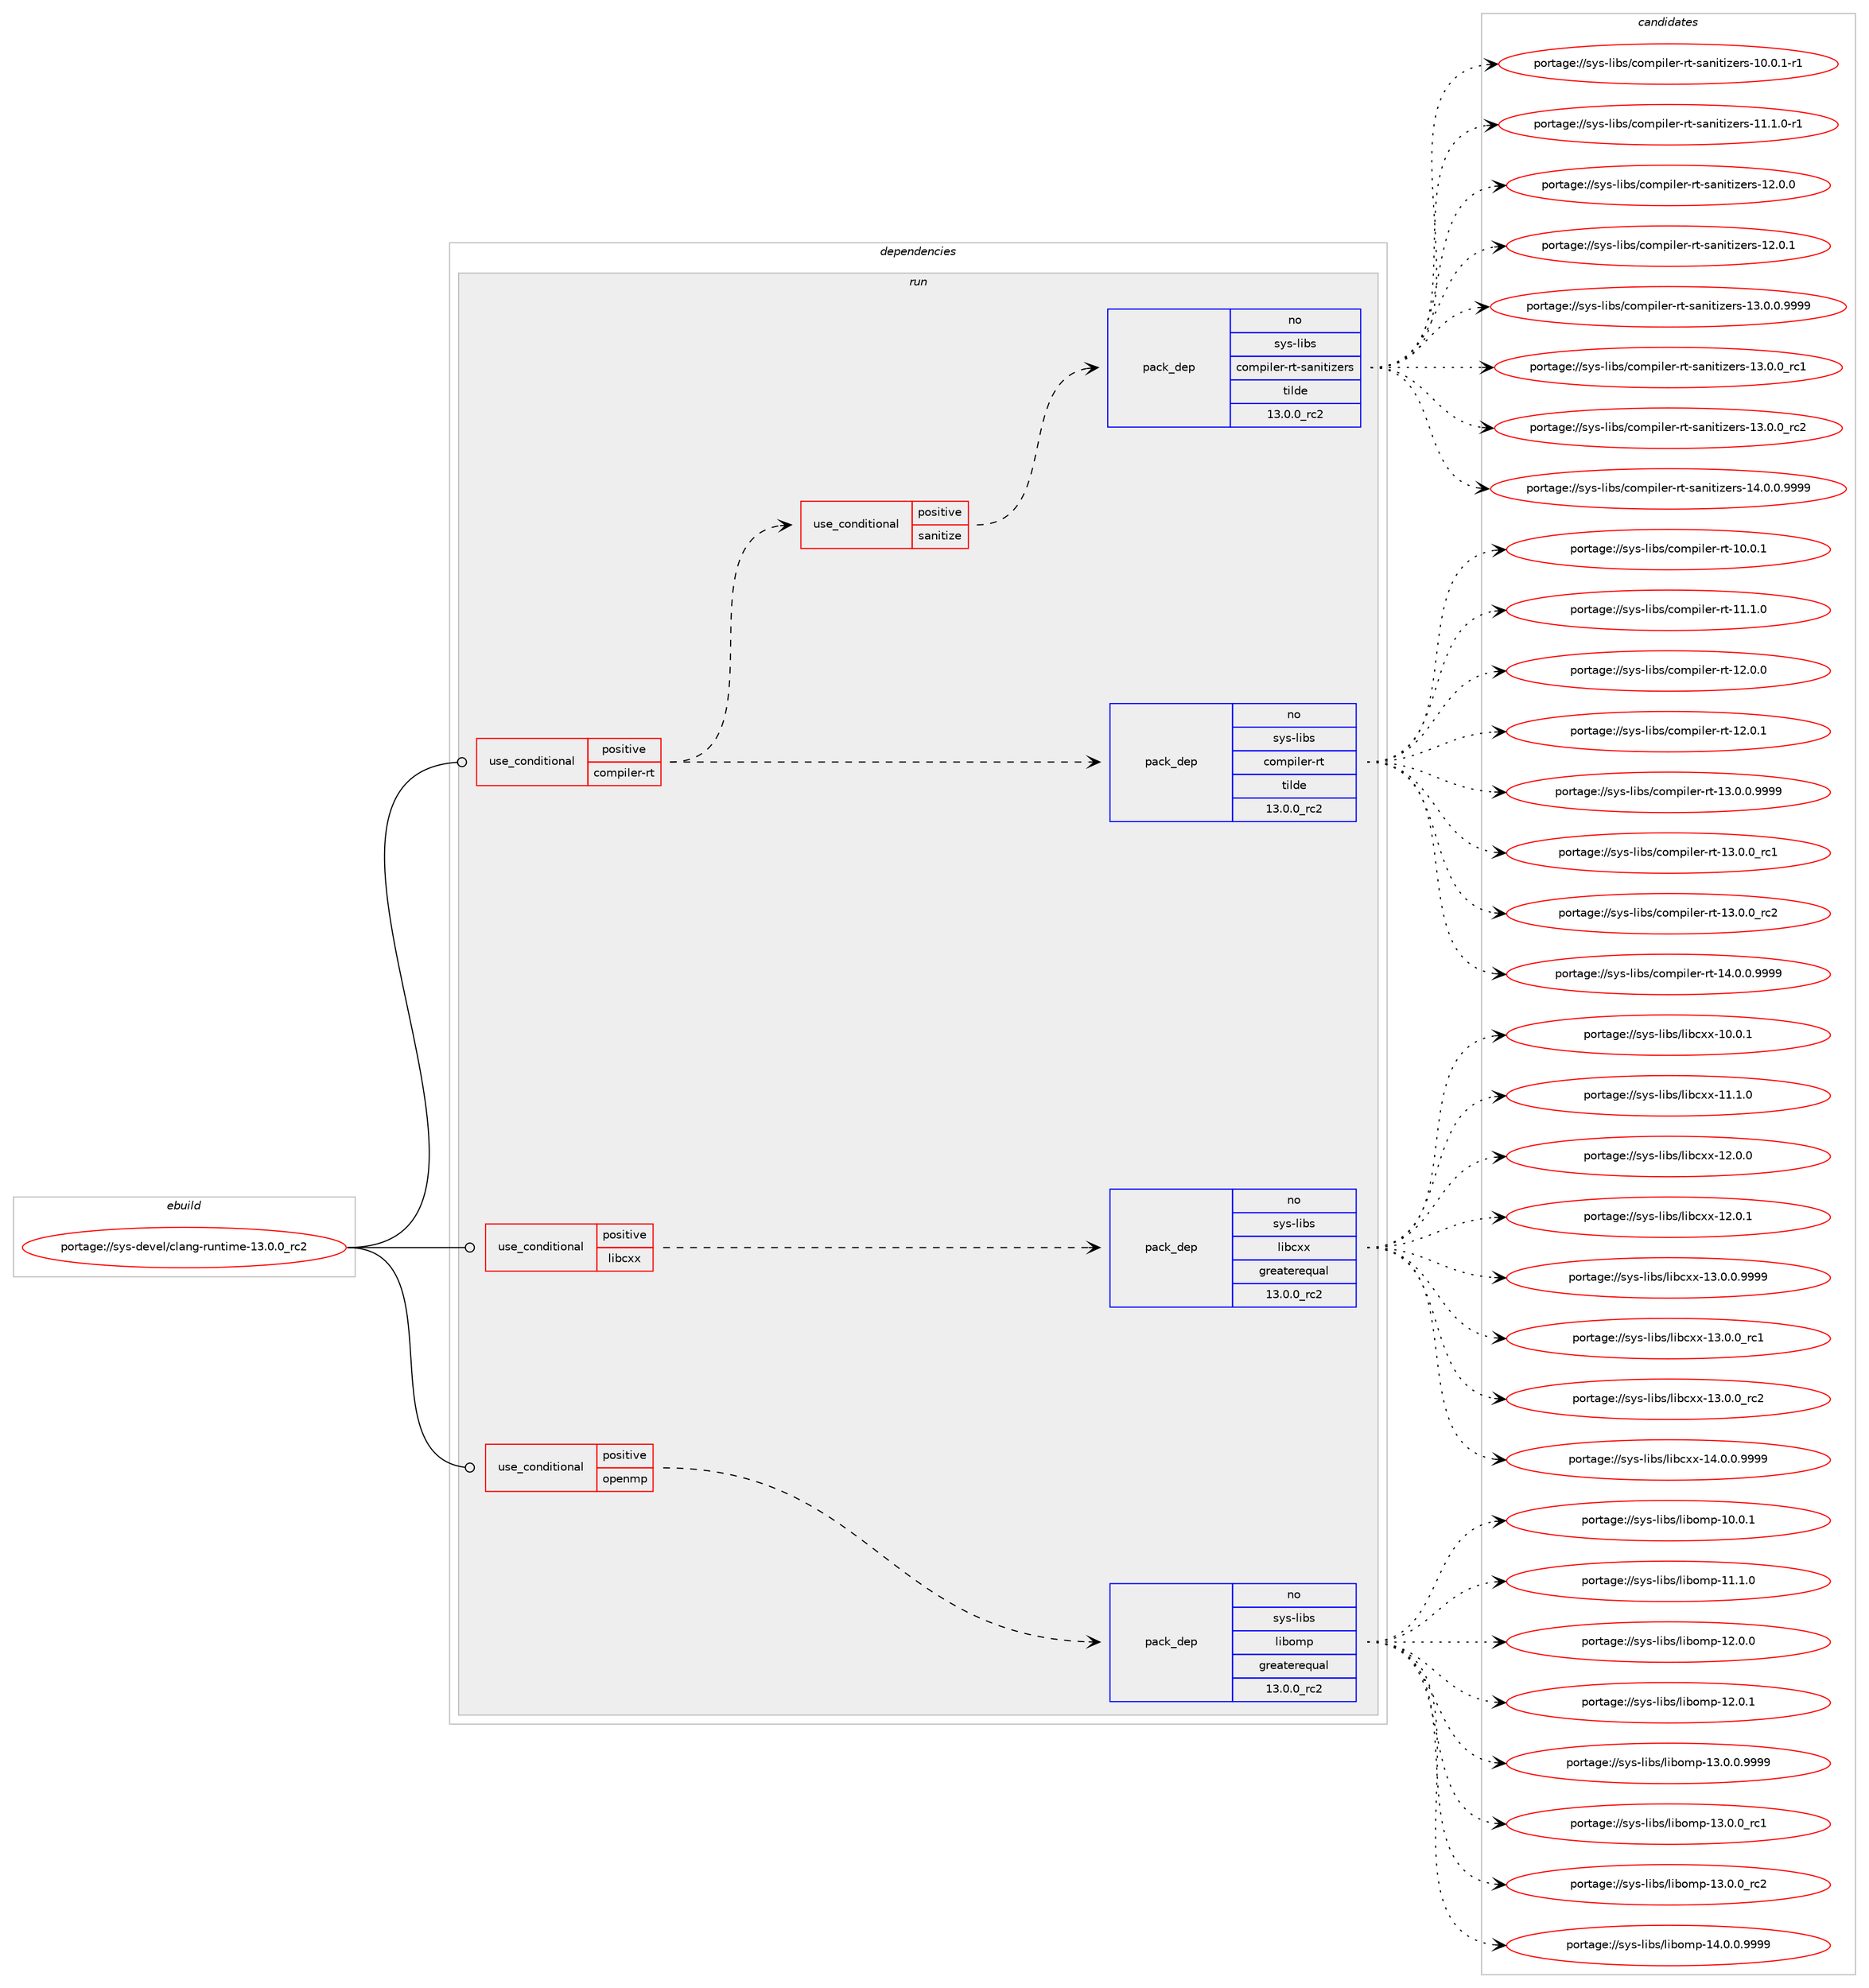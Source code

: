 digraph prolog {

# *************
# Graph options
# *************

newrank=true;
concentrate=true;
compound=true;
graph [rankdir=LR,fontname=Helvetica,fontsize=10,ranksep=1.5];#, ranksep=2.5, nodesep=0.2];
edge  [arrowhead=vee];
node  [fontname=Helvetica,fontsize=10];

# **********
# The ebuild
# **********

subgraph cluster_leftcol {
color=gray;
rank=same;
label=<<i>ebuild</i>>;
id [label="portage://sys-devel/clang-runtime-13.0.0_rc2", color=red, width=4, href="../sys-devel/clang-runtime-13.0.0_rc2.svg"];
}

# ****************
# The dependencies
# ****************

subgraph cluster_midcol {
color=gray;
label=<<i>dependencies</i>>;
subgraph cluster_compile {
fillcolor="#eeeeee";
style=filled;
label=<<i>compile</i>>;
}
subgraph cluster_compileandrun {
fillcolor="#eeeeee";
style=filled;
label=<<i>compile and run</i>>;
}
subgraph cluster_run {
fillcolor="#eeeeee";
style=filled;
label=<<i>run</i>>;
subgraph cond331 {
dependency590 [label=<<TABLE BORDER="0" CELLBORDER="1" CELLSPACING="0" CELLPADDING="4"><TR><TD ROWSPAN="3" CELLPADDING="10">use_conditional</TD></TR><TR><TD>positive</TD></TR><TR><TD>compiler-rt</TD></TR></TABLE>>, shape=none, color=red];
subgraph pack255 {
dependency591 [label=<<TABLE BORDER="0" CELLBORDER="1" CELLSPACING="0" CELLPADDING="4" WIDTH="220"><TR><TD ROWSPAN="6" CELLPADDING="30">pack_dep</TD></TR><TR><TD WIDTH="110">no</TD></TR><TR><TD>sys-libs</TD></TR><TR><TD>compiler-rt</TD></TR><TR><TD>tilde</TD></TR><TR><TD>13.0.0_rc2</TD></TR></TABLE>>, shape=none, color=blue];
}
dependency590:e -> dependency591:w [weight=20,style="dashed",arrowhead="vee"];
subgraph cond332 {
dependency592 [label=<<TABLE BORDER="0" CELLBORDER="1" CELLSPACING="0" CELLPADDING="4"><TR><TD ROWSPAN="3" CELLPADDING="10">use_conditional</TD></TR><TR><TD>positive</TD></TR><TR><TD>sanitize</TD></TR></TABLE>>, shape=none, color=red];
subgraph pack256 {
dependency593 [label=<<TABLE BORDER="0" CELLBORDER="1" CELLSPACING="0" CELLPADDING="4" WIDTH="220"><TR><TD ROWSPAN="6" CELLPADDING="30">pack_dep</TD></TR><TR><TD WIDTH="110">no</TD></TR><TR><TD>sys-libs</TD></TR><TR><TD>compiler-rt-sanitizers</TD></TR><TR><TD>tilde</TD></TR><TR><TD>13.0.0_rc2</TD></TR></TABLE>>, shape=none, color=blue];
}
dependency592:e -> dependency593:w [weight=20,style="dashed",arrowhead="vee"];
}
dependency590:e -> dependency592:w [weight=20,style="dashed",arrowhead="vee"];
}
id:e -> dependency590:w [weight=20,style="solid",arrowhead="odot"];
subgraph cond333 {
dependency594 [label=<<TABLE BORDER="0" CELLBORDER="1" CELLSPACING="0" CELLPADDING="4"><TR><TD ROWSPAN="3" CELLPADDING="10">use_conditional</TD></TR><TR><TD>positive</TD></TR><TR><TD>libcxx</TD></TR></TABLE>>, shape=none, color=red];
subgraph pack257 {
dependency595 [label=<<TABLE BORDER="0" CELLBORDER="1" CELLSPACING="0" CELLPADDING="4" WIDTH="220"><TR><TD ROWSPAN="6" CELLPADDING="30">pack_dep</TD></TR><TR><TD WIDTH="110">no</TD></TR><TR><TD>sys-libs</TD></TR><TR><TD>libcxx</TD></TR><TR><TD>greaterequal</TD></TR><TR><TD>13.0.0_rc2</TD></TR></TABLE>>, shape=none, color=blue];
}
dependency594:e -> dependency595:w [weight=20,style="dashed",arrowhead="vee"];
}
id:e -> dependency594:w [weight=20,style="solid",arrowhead="odot"];
subgraph cond334 {
dependency596 [label=<<TABLE BORDER="0" CELLBORDER="1" CELLSPACING="0" CELLPADDING="4"><TR><TD ROWSPAN="3" CELLPADDING="10">use_conditional</TD></TR><TR><TD>positive</TD></TR><TR><TD>openmp</TD></TR></TABLE>>, shape=none, color=red];
subgraph pack258 {
dependency597 [label=<<TABLE BORDER="0" CELLBORDER="1" CELLSPACING="0" CELLPADDING="4" WIDTH="220"><TR><TD ROWSPAN="6" CELLPADDING="30">pack_dep</TD></TR><TR><TD WIDTH="110">no</TD></TR><TR><TD>sys-libs</TD></TR><TR><TD>libomp</TD></TR><TR><TD>greaterequal</TD></TR><TR><TD>13.0.0_rc2</TD></TR></TABLE>>, shape=none, color=blue];
}
dependency596:e -> dependency597:w [weight=20,style="dashed",arrowhead="vee"];
}
id:e -> dependency596:w [weight=20,style="solid",arrowhead="odot"];
}
}

# **************
# The candidates
# **************

subgraph cluster_choices {
rank=same;
color=gray;
label=<<i>candidates</i>>;

subgraph choice255 {
color=black;
nodesep=1;
choice115121115451081059811547991111091121051081011144511411645494846484649 [label="portage://sys-libs/compiler-rt-10.0.1", color=red, width=4,href="../sys-libs/compiler-rt-10.0.1.svg"];
choice115121115451081059811547991111091121051081011144511411645494946494648 [label="portage://sys-libs/compiler-rt-11.1.0", color=red, width=4,href="../sys-libs/compiler-rt-11.1.0.svg"];
choice115121115451081059811547991111091121051081011144511411645495046484648 [label="portage://sys-libs/compiler-rt-12.0.0", color=red, width=4,href="../sys-libs/compiler-rt-12.0.0.svg"];
choice115121115451081059811547991111091121051081011144511411645495046484649 [label="portage://sys-libs/compiler-rt-12.0.1", color=red, width=4,href="../sys-libs/compiler-rt-12.0.1.svg"];
choice1151211154510810598115479911110911210510810111445114116454951464846484657575757 [label="portage://sys-libs/compiler-rt-13.0.0.9999", color=red, width=4,href="../sys-libs/compiler-rt-13.0.0.9999.svg"];
choice115121115451081059811547991111091121051081011144511411645495146484648951149949 [label="portage://sys-libs/compiler-rt-13.0.0_rc1", color=red, width=4,href="../sys-libs/compiler-rt-13.0.0_rc1.svg"];
choice115121115451081059811547991111091121051081011144511411645495146484648951149950 [label="portage://sys-libs/compiler-rt-13.0.0_rc2", color=red, width=4,href="../sys-libs/compiler-rt-13.0.0_rc2.svg"];
choice1151211154510810598115479911110911210510810111445114116454952464846484657575757 [label="portage://sys-libs/compiler-rt-14.0.0.9999", color=red, width=4,href="../sys-libs/compiler-rt-14.0.0.9999.svg"];
dependency591:e -> choice115121115451081059811547991111091121051081011144511411645494846484649:w [style=dotted,weight="100"];
dependency591:e -> choice115121115451081059811547991111091121051081011144511411645494946494648:w [style=dotted,weight="100"];
dependency591:e -> choice115121115451081059811547991111091121051081011144511411645495046484648:w [style=dotted,weight="100"];
dependency591:e -> choice115121115451081059811547991111091121051081011144511411645495046484649:w [style=dotted,weight="100"];
dependency591:e -> choice1151211154510810598115479911110911210510810111445114116454951464846484657575757:w [style=dotted,weight="100"];
dependency591:e -> choice115121115451081059811547991111091121051081011144511411645495146484648951149949:w [style=dotted,weight="100"];
dependency591:e -> choice115121115451081059811547991111091121051081011144511411645495146484648951149950:w [style=dotted,weight="100"];
dependency591:e -> choice1151211154510810598115479911110911210510810111445114116454952464846484657575757:w [style=dotted,weight="100"];
}
subgraph choice256 {
color=black;
nodesep=1;
choice11512111545108105981154799111109112105108101114451141164511597110105116105122101114115454948464846494511449 [label="portage://sys-libs/compiler-rt-sanitizers-10.0.1-r1", color=red, width=4,href="../sys-libs/compiler-rt-sanitizers-10.0.1-r1.svg"];
choice11512111545108105981154799111109112105108101114451141164511597110105116105122101114115454949464946484511449 [label="portage://sys-libs/compiler-rt-sanitizers-11.1.0-r1", color=red, width=4,href="../sys-libs/compiler-rt-sanitizers-11.1.0-r1.svg"];
choice1151211154510810598115479911110911210510810111445114116451159711010511610512210111411545495046484648 [label="portage://sys-libs/compiler-rt-sanitizers-12.0.0", color=red, width=4,href="../sys-libs/compiler-rt-sanitizers-12.0.0.svg"];
choice1151211154510810598115479911110911210510810111445114116451159711010511610512210111411545495046484649 [label="portage://sys-libs/compiler-rt-sanitizers-12.0.1", color=red, width=4,href="../sys-libs/compiler-rt-sanitizers-12.0.1.svg"];
choice11512111545108105981154799111109112105108101114451141164511597110105116105122101114115454951464846484657575757 [label="portage://sys-libs/compiler-rt-sanitizers-13.0.0.9999", color=red, width=4,href="../sys-libs/compiler-rt-sanitizers-13.0.0.9999.svg"];
choice1151211154510810598115479911110911210510810111445114116451159711010511610512210111411545495146484648951149949 [label="portage://sys-libs/compiler-rt-sanitizers-13.0.0_rc1", color=red, width=4,href="../sys-libs/compiler-rt-sanitizers-13.0.0_rc1.svg"];
choice1151211154510810598115479911110911210510810111445114116451159711010511610512210111411545495146484648951149950 [label="portage://sys-libs/compiler-rt-sanitizers-13.0.0_rc2", color=red, width=4,href="../sys-libs/compiler-rt-sanitizers-13.0.0_rc2.svg"];
choice11512111545108105981154799111109112105108101114451141164511597110105116105122101114115454952464846484657575757 [label="portage://sys-libs/compiler-rt-sanitizers-14.0.0.9999", color=red, width=4,href="../sys-libs/compiler-rt-sanitizers-14.0.0.9999.svg"];
dependency593:e -> choice11512111545108105981154799111109112105108101114451141164511597110105116105122101114115454948464846494511449:w [style=dotted,weight="100"];
dependency593:e -> choice11512111545108105981154799111109112105108101114451141164511597110105116105122101114115454949464946484511449:w [style=dotted,weight="100"];
dependency593:e -> choice1151211154510810598115479911110911210510810111445114116451159711010511610512210111411545495046484648:w [style=dotted,weight="100"];
dependency593:e -> choice1151211154510810598115479911110911210510810111445114116451159711010511610512210111411545495046484649:w [style=dotted,weight="100"];
dependency593:e -> choice11512111545108105981154799111109112105108101114451141164511597110105116105122101114115454951464846484657575757:w [style=dotted,weight="100"];
dependency593:e -> choice1151211154510810598115479911110911210510810111445114116451159711010511610512210111411545495146484648951149949:w [style=dotted,weight="100"];
dependency593:e -> choice1151211154510810598115479911110911210510810111445114116451159711010511610512210111411545495146484648951149950:w [style=dotted,weight="100"];
dependency593:e -> choice11512111545108105981154799111109112105108101114451141164511597110105116105122101114115454952464846484657575757:w [style=dotted,weight="100"];
}
subgraph choice257 {
color=black;
nodesep=1;
choice115121115451081059811547108105989912012045494846484649 [label="portage://sys-libs/libcxx-10.0.1", color=red, width=4,href="../sys-libs/libcxx-10.0.1.svg"];
choice115121115451081059811547108105989912012045494946494648 [label="portage://sys-libs/libcxx-11.1.0", color=red, width=4,href="../sys-libs/libcxx-11.1.0.svg"];
choice115121115451081059811547108105989912012045495046484648 [label="portage://sys-libs/libcxx-12.0.0", color=red, width=4,href="../sys-libs/libcxx-12.0.0.svg"];
choice115121115451081059811547108105989912012045495046484649 [label="portage://sys-libs/libcxx-12.0.1", color=red, width=4,href="../sys-libs/libcxx-12.0.1.svg"];
choice1151211154510810598115471081059899120120454951464846484657575757 [label="portage://sys-libs/libcxx-13.0.0.9999", color=red, width=4,href="../sys-libs/libcxx-13.0.0.9999.svg"];
choice115121115451081059811547108105989912012045495146484648951149949 [label="portage://sys-libs/libcxx-13.0.0_rc1", color=red, width=4,href="../sys-libs/libcxx-13.0.0_rc1.svg"];
choice115121115451081059811547108105989912012045495146484648951149950 [label="portage://sys-libs/libcxx-13.0.0_rc2", color=red, width=4,href="../sys-libs/libcxx-13.0.0_rc2.svg"];
choice1151211154510810598115471081059899120120454952464846484657575757 [label="portage://sys-libs/libcxx-14.0.0.9999", color=red, width=4,href="../sys-libs/libcxx-14.0.0.9999.svg"];
dependency595:e -> choice115121115451081059811547108105989912012045494846484649:w [style=dotted,weight="100"];
dependency595:e -> choice115121115451081059811547108105989912012045494946494648:w [style=dotted,weight="100"];
dependency595:e -> choice115121115451081059811547108105989912012045495046484648:w [style=dotted,weight="100"];
dependency595:e -> choice115121115451081059811547108105989912012045495046484649:w [style=dotted,weight="100"];
dependency595:e -> choice1151211154510810598115471081059899120120454951464846484657575757:w [style=dotted,weight="100"];
dependency595:e -> choice115121115451081059811547108105989912012045495146484648951149949:w [style=dotted,weight="100"];
dependency595:e -> choice115121115451081059811547108105989912012045495146484648951149950:w [style=dotted,weight="100"];
dependency595:e -> choice1151211154510810598115471081059899120120454952464846484657575757:w [style=dotted,weight="100"];
}
subgraph choice258 {
color=black;
nodesep=1;
choice1151211154510810598115471081059811110911245494846484649 [label="portage://sys-libs/libomp-10.0.1", color=red, width=4,href="../sys-libs/libomp-10.0.1.svg"];
choice1151211154510810598115471081059811110911245494946494648 [label="portage://sys-libs/libomp-11.1.0", color=red, width=4,href="../sys-libs/libomp-11.1.0.svg"];
choice1151211154510810598115471081059811110911245495046484648 [label="portage://sys-libs/libomp-12.0.0", color=red, width=4,href="../sys-libs/libomp-12.0.0.svg"];
choice1151211154510810598115471081059811110911245495046484649 [label="portage://sys-libs/libomp-12.0.1", color=red, width=4,href="../sys-libs/libomp-12.0.1.svg"];
choice11512111545108105981154710810598111109112454951464846484657575757 [label="portage://sys-libs/libomp-13.0.0.9999", color=red, width=4,href="../sys-libs/libomp-13.0.0.9999.svg"];
choice1151211154510810598115471081059811110911245495146484648951149949 [label="portage://sys-libs/libomp-13.0.0_rc1", color=red, width=4,href="../sys-libs/libomp-13.0.0_rc1.svg"];
choice1151211154510810598115471081059811110911245495146484648951149950 [label="portage://sys-libs/libomp-13.0.0_rc2", color=red, width=4,href="../sys-libs/libomp-13.0.0_rc2.svg"];
choice11512111545108105981154710810598111109112454952464846484657575757 [label="portage://sys-libs/libomp-14.0.0.9999", color=red, width=4,href="../sys-libs/libomp-14.0.0.9999.svg"];
dependency597:e -> choice1151211154510810598115471081059811110911245494846484649:w [style=dotted,weight="100"];
dependency597:e -> choice1151211154510810598115471081059811110911245494946494648:w [style=dotted,weight="100"];
dependency597:e -> choice1151211154510810598115471081059811110911245495046484648:w [style=dotted,weight="100"];
dependency597:e -> choice1151211154510810598115471081059811110911245495046484649:w [style=dotted,weight="100"];
dependency597:e -> choice11512111545108105981154710810598111109112454951464846484657575757:w [style=dotted,weight="100"];
dependency597:e -> choice1151211154510810598115471081059811110911245495146484648951149949:w [style=dotted,weight="100"];
dependency597:e -> choice1151211154510810598115471081059811110911245495146484648951149950:w [style=dotted,weight="100"];
dependency597:e -> choice11512111545108105981154710810598111109112454952464846484657575757:w [style=dotted,weight="100"];
}
}

}
